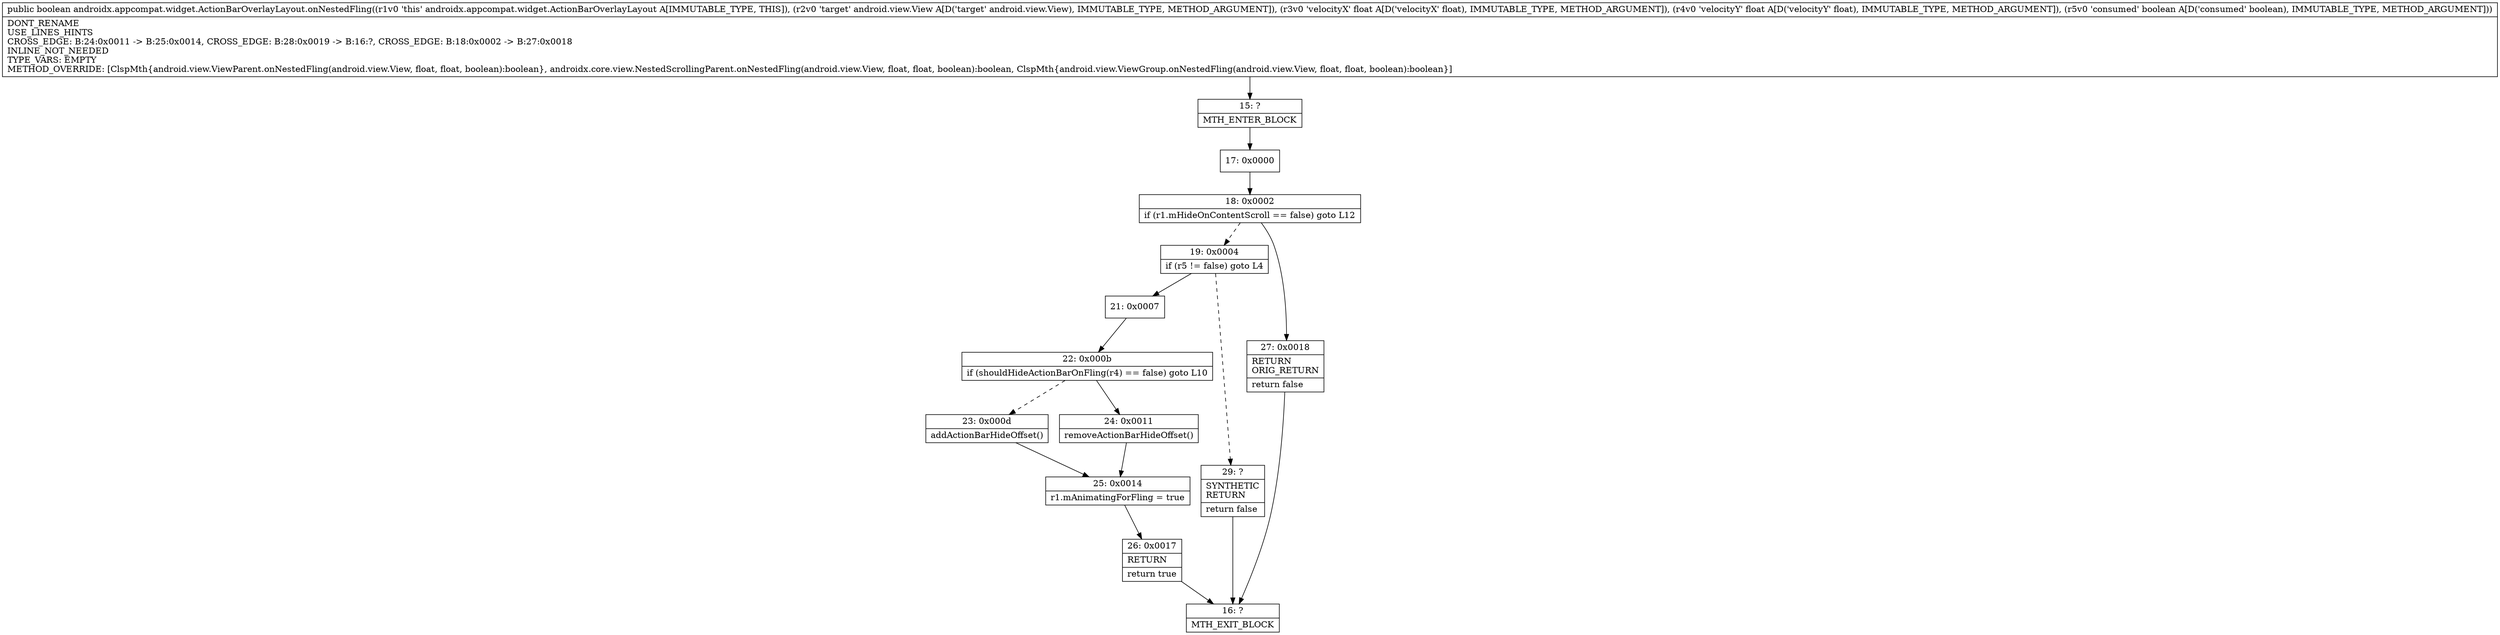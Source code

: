 digraph "CFG forandroidx.appcompat.widget.ActionBarOverlayLayout.onNestedFling(Landroid\/view\/View;FFZ)Z" {
Node_15 [shape=record,label="{15\:\ ?|MTH_ENTER_BLOCK\l}"];
Node_17 [shape=record,label="{17\:\ 0x0000}"];
Node_18 [shape=record,label="{18\:\ 0x0002|if (r1.mHideOnContentScroll == false) goto L12\l}"];
Node_19 [shape=record,label="{19\:\ 0x0004|if (r5 != false) goto L4\l}"];
Node_21 [shape=record,label="{21\:\ 0x0007}"];
Node_22 [shape=record,label="{22\:\ 0x000b|if (shouldHideActionBarOnFling(r4) == false) goto L10\l}"];
Node_23 [shape=record,label="{23\:\ 0x000d|addActionBarHideOffset()\l}"];
Node_25 [shape=record,label="{25\:\ 0x0014|r1.mAnimatingForFling = true\l}"];
Node_26 [shape=record,label="{26\:\ 0x0017|RETURN\l|return true\l}"];
Node_16 [shape=record,label="{16\:\ ?|MTH_EXIT_BLOCK\l}"];
Node_24 [shape=record,label="{24\:\ 0x0011|removeActionBarHideOffset()\l}"];
Node_29 [shape=record,label="{29\:\ ?|SYNTHETIC\lRETURN\l|return false\l}"];
Node_27 [shape=record,label="{27\:\ 0x0018|RETURN\lORIG_RETURN\l|return false\l}"];
MethodNode[shape=record,label="{public boolean androidx.appcompat.widget.ActionBarOverlayLayout.onNestedFling((r1v0 'this' androidx.appcompat.widget.ActionBarOverlayLayout A[IMMUTABLE_TYPE, THIS]), (r2v0 'target' android.view.View A[D('target' android.view.View), IMMUTABLE_TYPE, METHOD_ARGUMENT]), (r3v0 'velocityX' float A[D('velocityX' float), IMMUTABLE_TYPE, METHOD_ARGUMENT]), (r4v0 'velocityY' float A[D('velocityY' float), IMMUTABLE_TYPE, METHOD_ARGUMENT]), (r5v0 'consumed' boolean A[D('consumed' boolean), IMMUTABLE_TYPE, METHOD_ARGUMENT]))  | DONT_RENAME\lUSE_LINES_HINTS\lCROSS_EDGE: B:24:0x0011 \-\> B:25:0x0014, CROSS_EDGE: B:28:0x0019 \-\> B:16:?, CROSS_EDGE: B:18:0x0002 \-\> B:27:0x0018\lINLINE_NOT_NEEDED\lTYPE_VARS: EMPTY\lMETHOD_OVERRIDE: [ClspMth\{android.view.ViewParent.onNestedFling(android.view.View, float, float, boolean):boolean\}, androidx.core.view.NestedScrollingParent.onNestedFling(android.view.View, float, float, boolean):boolean, ClspMth\{android.view.ViewGroup.onNestedFling(android.view.View, float, float, boolean):boolean\}]\l}"];
MethodNode -> Node_15;Node_15 -> Node_17;
Node_17 -> Node_18;
Node_18 -> Node_19[style=dashed];
Node_18 -> Node_27;
Node_19 -> Node_21;
Node_19 -> Node_29[style=dashed];
Node_21 -> Node_22;
Node_22 -> Node_23[style=dashed];
Node_22 -> Node_24;
Node_23 -> Node_25;
Node_25 -> Node_26;
Node_26 -> Node_16;
Node_24 -> Node_25;
Node_29 -> Node_16;
Node_27 -> Node_16;
}

